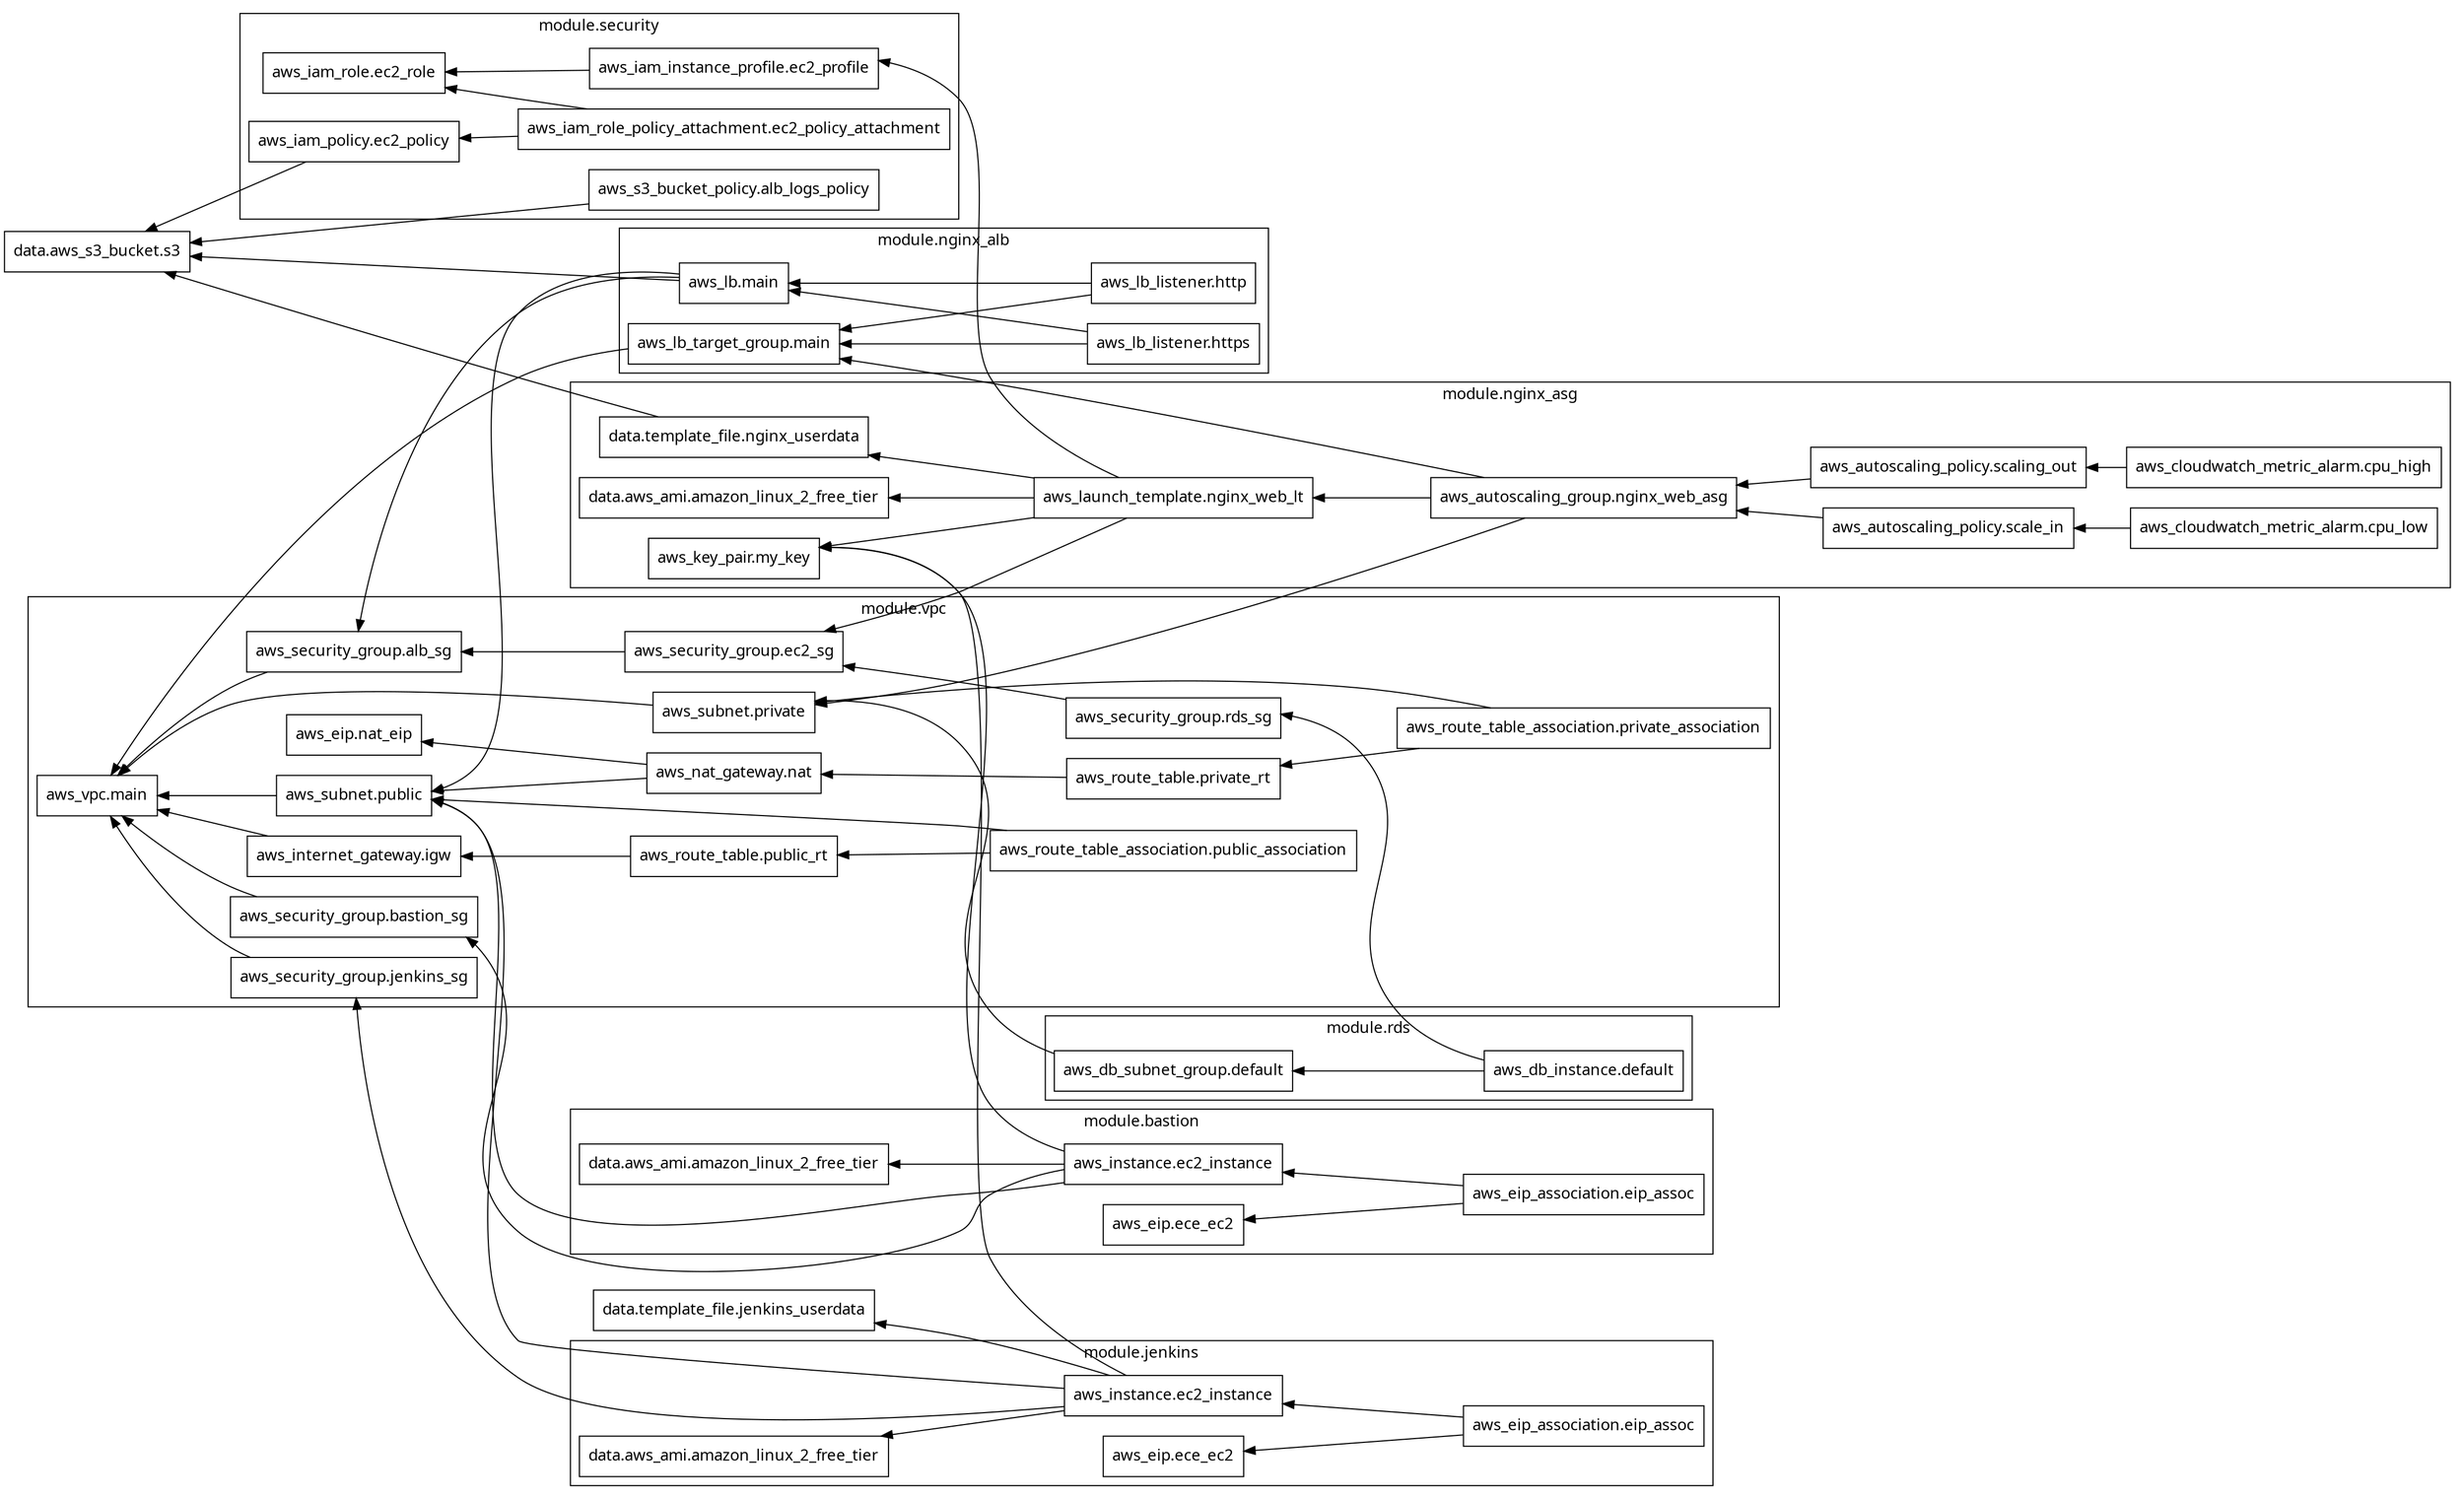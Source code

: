 digraph G {
  rankdir = "RL";
  node [shape = rect, fontname = "sans-serif"];
  "data.aws_s3_bucket.s3" [label="data.aws_s3_bucket.s3"];
  "data.template_file.jenkins_userdata" [label="data.template_file.jenkins_userdata"];
  subgraph "cluster_module.bastion" {
    label = "module.bastion"
    fontname = "sans-serif"
    "module.bastion.data.aws_ami.amazon_linux_2_free_tier" [label="data.aws_ami.amazon_linux_2_free_tier"];
    "module.bastion.aws_eip.ece_ec2" [label="aws_eip.ece_ec2"];
    "module.bastion.aws_eip_association.eip_assoc" [label="aws_eip_association.eip_assoc"];
    "module.bastion.aws_instance.ec2_instance" [label="aws_instance.ec2_instance"];
  }
  subgraph "cluster_module.jenkins" {
    label = "module.jenkins"
    fontname = "sans-serif"
    "module.jenkins.data.aws_ami.amazon_linux_2_free_tier" [label="data.aws_ami.amazon_linux_2_free_tier"];
    "module.jenkins.aws_eip.ece_ec2" [label="aws_eip.ece_ec2"];
    "module.jenkins.aws_eip_association.eip_assoc" [label="aws_eip_association.eip_assoc"];
    "module.jenkins.aws_instance.ec2_instance" [label="aws_instance.ec2_instance"];
  }
  subgraph "cluster_module.nginx_alb" {
    label = "module.nginx_alb"
    fontname = "sans-serif"
    "module.nginx_alb.aws_lb.main" [label="aws_lb.main"];
    "module.nginx_alb.aws_lb_listener.http" [label="aws_lb_listener.http"];
    "module.nginx_alb.aws_lb_listener.https" [label="aws_lb_listener.https"];
    "module.nginx_alb.aws_lb_target_group.main" [label="aws_lb_target_group.main"];
  }
  subgraph "cluster_module.nginx_asg" {
    label = "module.nginx_asg"
    fontname = "sans-serif"
    "module.nginx_asg.data.aws_ami.amazon_linux_2_free_tier" [label="data.aws_ami.amazon_linux_2_free_tier"];
    "module.nginx_asg.data.template_file.nginx_userdata" [label="data.template_file.nginx_userdata"];
    "module.nginx_asg.aws_autoscaling_group.nginx_web_asg" [label="aws_autoscaling_group.nginx_web_asg"];
    "module.nginx_asg.aws_autoscaling_policy.scale_in" [label="aws_autoscaling_policy.scale_in"];
    "module.nginx_asg.aws_autoscaling_policy.scaling_out" [label="aws_autoscaling_policy.scaling_out"];
    "module.nginx_asg.aws_cloudwatch_metric_alarm.cpu_high" [label="aws_cloudwatch_metric_alarm.cpu_high"];
    "module.nginx_asg.aws_cloudwatch_metric_alarm.cpu_low" [label="aws_cloudwatch_metric_alarm.cpu_low"];
    "module.nginx_asg.aws_key_pair.my_key" [label="aws_key_pair.my_key"];
    "module.nginx_asg.aws_launch_template.nginx_web_lt" [label="aws_launch_template.nginx_web_lt"];
  }
  subgraph "cluster_module.rds" {
    label = "module.rds"
    fontname = "sans-serif"
    "module.rds.aws_db_instance.default" [label="aws_db_instance.default"];
    "module.rds.aws_db_subnet_group.default" [label="aws_db_subnet_group.default"];
  }
  subgraph "cluster_module.security" {
    label = "module.security"
    fontname = "sans-serif"
    "module.security.aws_iam_instance_profile.ec2_profile" [label="aws_iam_instance_profile.ec2_profile"];
    "module.security.aws_iam_policy.ec2_policy" [label="aws_iam_policy.ec2_policy"];
    "module.security.aws_iam_role.ec2_role" [label="aws_iam_role.ec2_role"];
    "module.security.aws_iam_role_policy_attachment.ec2_policy_attachment" [label="aws_iam_role_policy_attachment.ec2_policy_attachment"];
    "module.security.aws_s3_bucket_policy.alb_logs_policy" [label="aws_s3_bucket_policy.alb_logs_policy"];
  }
  subgraph "cluster_module.vpc" {
    label = "module.vpc"
    fontname = "sans-serif"
    "module.vpc.aws_eip.nat_eip" [label="aws_eip.nat_eip"];
    "module.vpc.aws_internet_gateway.igw" [label="aws_internet_gateway.igw"];
    "module.vpc.aws_nat_gateway.nat" [label="aws_nat_gateway.nat"];
    "module.vpc.aws_route_table.private_rt" [label="aws_route_table.private_rt"];
    "module.vpc.aws_route_table.public_rt" [label="aws_route_table.public_rt"];
    "module.vpc.aws_route_table_association.private_association" [label="aws_route_table_association.private_association"];
    "module.vpc.aws_route_table_association.public_association" [label="aws_route_table_association.public_association"];
    "module.vpc.aws_security_group.alb_sg" [label="aws_security_group.alb_sg"];
    "module.vpc.aws_security_group.bastion_sg" [label="aws_security_group.bastion_sg"];
    "module.vpc.aws_security_group.ec2_sg" [label="aws_security_group.ec2_sg"];
    "module.vpc.aws_security_group.jenkins_sg" [label="aws_security_group.jenkins_sg"];
    "module.vpc.aws_security_group.rds_sg" [label="aws_security_group.rds_sg"];
    "module.vpc.aws_subnet.private" [label="aws_subnet.private"];
    "module.vpc.aws_subnet.public" [label="aws_subnet.public"];
    "module.vpc.aws_vpc.main" [label="aws_vpc.main"];
  }
  "module.bastion.aws_eip_association.eip_assoc" -> "module.bastion.aws_eip.ece_ec2";
  "module.bastion.aws_eip_association.eip_assoc" -> "module.bastion.aws_instance.ec2_instance";
  "module.bastion.aws_instance.ec2_instance" -> "module.bastion.data.aws_ami.amazon_linux_2_free_tier";
  "module.bastion.aws_instance.ec2_instance" -> "module.nginx_asg.aws_key_pair.my_key";
  "module.bastion.aws_instance.ec2_instance" -> "module.vpc.aws_security_group.bastion_sg";
  "module.bastion.aws_instance.ec2_instance" -> "module.vpc.aws_subnet.public";
  "module.jenkins.aws_eip_association.eip_assoc" -> "module.jenkins.aws_eip.ece_ec2";
  "module.jenkins.aws_eip_association.eip_assoc" -> "module.jenkins.aws_instance.ec2_instance";
  "module.jenkins.aws_instance.ec2_instance" -> "data.template_file.jenkins_userdata";
  "module.jenkins.aws_instance.ec2_instance" -> "module.jenkins.data.aws_ami.amazon_linux_2_free_tier";
  "module.jenkins.aws_instance.ec2_instance" -> "module.nginx_asg.aws_key_pair.my_key";
  "module.jenkins.aws_instance.ec2_instance" -> "module.vpc.aws_security_group.jenkins_sg";
  "module.jenkins.aws_instance.ec2_instance" -> "module.vpc.aws_subnet.public";
  "module.nginx_alb.aws_lb.main" -> "data.aws_s3_bucket.s3";
  "module.nginx_alb.aws_lb.main" -> "module.vpc.aws_security_group.alb_sg";
  "module.nginx_alb.aws_lb.main" -> "module.vpc.aws_subnet.public";
  "module.nginx_alb.aws_lb_listener.http" -> "module.nginx_alb.aws_lb.main";
  "module.nginx_alb.aws_lb_listener.http" -> "module.nginx_alb.aws_lb_target_group.main";
  "module.nginx_alb.aws_lb_listener.https" -> "module.nginx_alb.aws_lb.main";
  "module.nginx_alb.aws_lb_listener.https" -> "module.nginx_alb.aws_lb_target_group.main";
  "module.nginx_alb.aws_lb_target_group.main" -> "module.vpc.aws_vpc.main";
  "module.nginx_asg.data.template_file.nginx_userdata" -> "data.aws_s3_bucket.s3";
  "module.nginx_asg.aws_autoscaling_group.nginx_web_asg" -> "module.nginx_alb.aws_lb_target_group.main";
  "module.nginx_asg.aws_autoscaling_group.nginx_web_asg" -> "module.nginx_asg.aws_launch_template.nginx_web_lt";
  "module.nginx_asg.aws_autoscaling_group.nginx_web_asg" -> "module.vpc.aws_subnet.private";
  "module.nginx_asg.aws_autoscaling_policy.scale_in" -> "module.nginx_asg.aws_autoscaling_group.nginx_web_asg";
  "module.nginx_asg.aws_autoscaling_policy.scaling_out" -> "module.nginx_asg.aws_autoscaling_group.nginx_web_asg";
  "module.nginx_asg.aws_cloudwatch_metric_alarm.cpu_high" -> "module.nginx_asg.aws_autoscaling_policy.scaling_out";
  "module.nginx_asg.aws_cloudwatch_metric_alarm.cpu_low" -> "module.nginx_asg.aws_autoscaling_policy.scale_in";
  "module.nginx_asg.aws_launch_template.nginx_web_lt" -> "module.nginx_asg.data.aws_ami.amazon_linux_2_free_tier";
  "module.nginx_asg.aws_launch_template.nginx_web_lt" -> "module.nginx_asg.data.template_file.nginx_userdata";
  "module.nginx_asg.aws_launch_template.nginx_web_lt" -> "module.nginx_asg.aws_key_pair.my_key";
  "module.nginx_asg.aws_launch_template.nginx_web_lt" -> "module.security.aws_iam_instance_profile.ec2_profile";
  "module.nginx_asg.aws_launch_template.nginx_web_lt" -> "module.vpc.aws_security_group.ec2_sg";
  "module.rds.aws_db_instance.default" -> "module.rds.aws_db_subnet_group.default";
  "module.rds.aws_db_instance.default" -> "module.vpc.aws_security_group.rds_sg";
  "module.rds.aws_db_subnet_group.default" -> "module.vpc.aws_subnet.private";
  "module.security.aws_iam_instance_profile.ec2_profile" -> "module.security.aws_iam_role.ec2_role";
  "module.security.aws_iam_policy.ec2_policy" -> "data.aws_s3_bucket.s3";
  "module.security.aws_iam_role_policy_attachment.ec2_policy_attachment" -> "module.security.aws_iam_policy.ec2_policy";
  "module.security.aws_iam_role_policy_attachment.ec2_policy_attachment" -> "module.security.aws_iam_role.ec2_role";
  "module.security.aws_s3_bucket_policy.alb_logs_policy" -> "data.aws_s3_bucket.s3";
  "module.vpc.aws_internet_gateway.igw" -> "module.vpc.aws_vpc.main";
  "module.vpc.aws_nat_gateway.nat" -> "module.vpc.aws_eip.nat_eip";
  "module.vpc.aws_nat_gateway.nat" -> "module.vpc.aws_subnet.public";
  "module.vpc.aws_route_table.private_rt" -> "module.vpc.aws_nat_gateway.nat";
  "module.vpc.aws_route_table.public_rt" -> "module.vpc.aws_internet_gateway.igw";
  "module.vpc.aws_route_table_association.private_association" -> "module.vpc.aws_route_table.private_rt";
  "module.vpc.aws_route_table_association.private_association" -> "module.vpc.aws_subnet.private";
  "module.vpc.aws_route_table_association.public_association" -> "module.vpc.aws_route_table.public_rt";
  "module.vpc.aws_route_table_association.public_association" -> "module.vpc.aws_subnet.public";
  "module.vpc.aws_security_group.alb_sg" -> "module.vpc.aws_vpc.main";
  "module.vpc.aws_security_group.bastion_sg" -> "module.vpc.aws_vpc.main";
  "module.vpc.aws_security_group.ec2_sg" -> "module.vpc.aws_security_group.alb_sg";
  "module.vpc.aws_security_group.jenkins_sg" -> "module.vpc.aws_vpc.main";
  "module.vpc.aws_security_group.rds_sg" -> "module.vpc.aws_security_group.ec2_sg";
  "module.vpc.aws_subnet.private" -> "module.vpc.aws_vpc.main";
  "module.vpc.aws_subnet.public" -> "module.vpc.aws_vpc.main";
}
